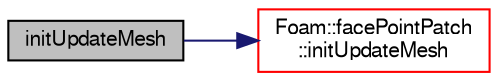 digraph "initUpdateMesh"
{
  bgcolor="transparent";
  edge [fontname="FreeSans",fontsize="10",labelfontname="FreeSans",labelfontsize="10"];
  node [fontname="FreeSans",fontsize="10",shape=record];
  rankdir="LR";
  Node14 [label="initUpdateMesh",height=0.2,width=0.4,color="black", fillcolor="grey75", style="filled", fontcolor="black"];
  Node14 -> Node15 [color="midnightblue",fontsize="10",style="solid",fontname="FreeSans"];
  Node15 [label="Foam::facePointPatch\l::initUpdateMesh",height=0.2,width=0.4,color="red",URL="$a27322.html#aba14098b759b2f349996ba9d0c33544c",tooltip="Initialise the update of the patch topology. "];
}
